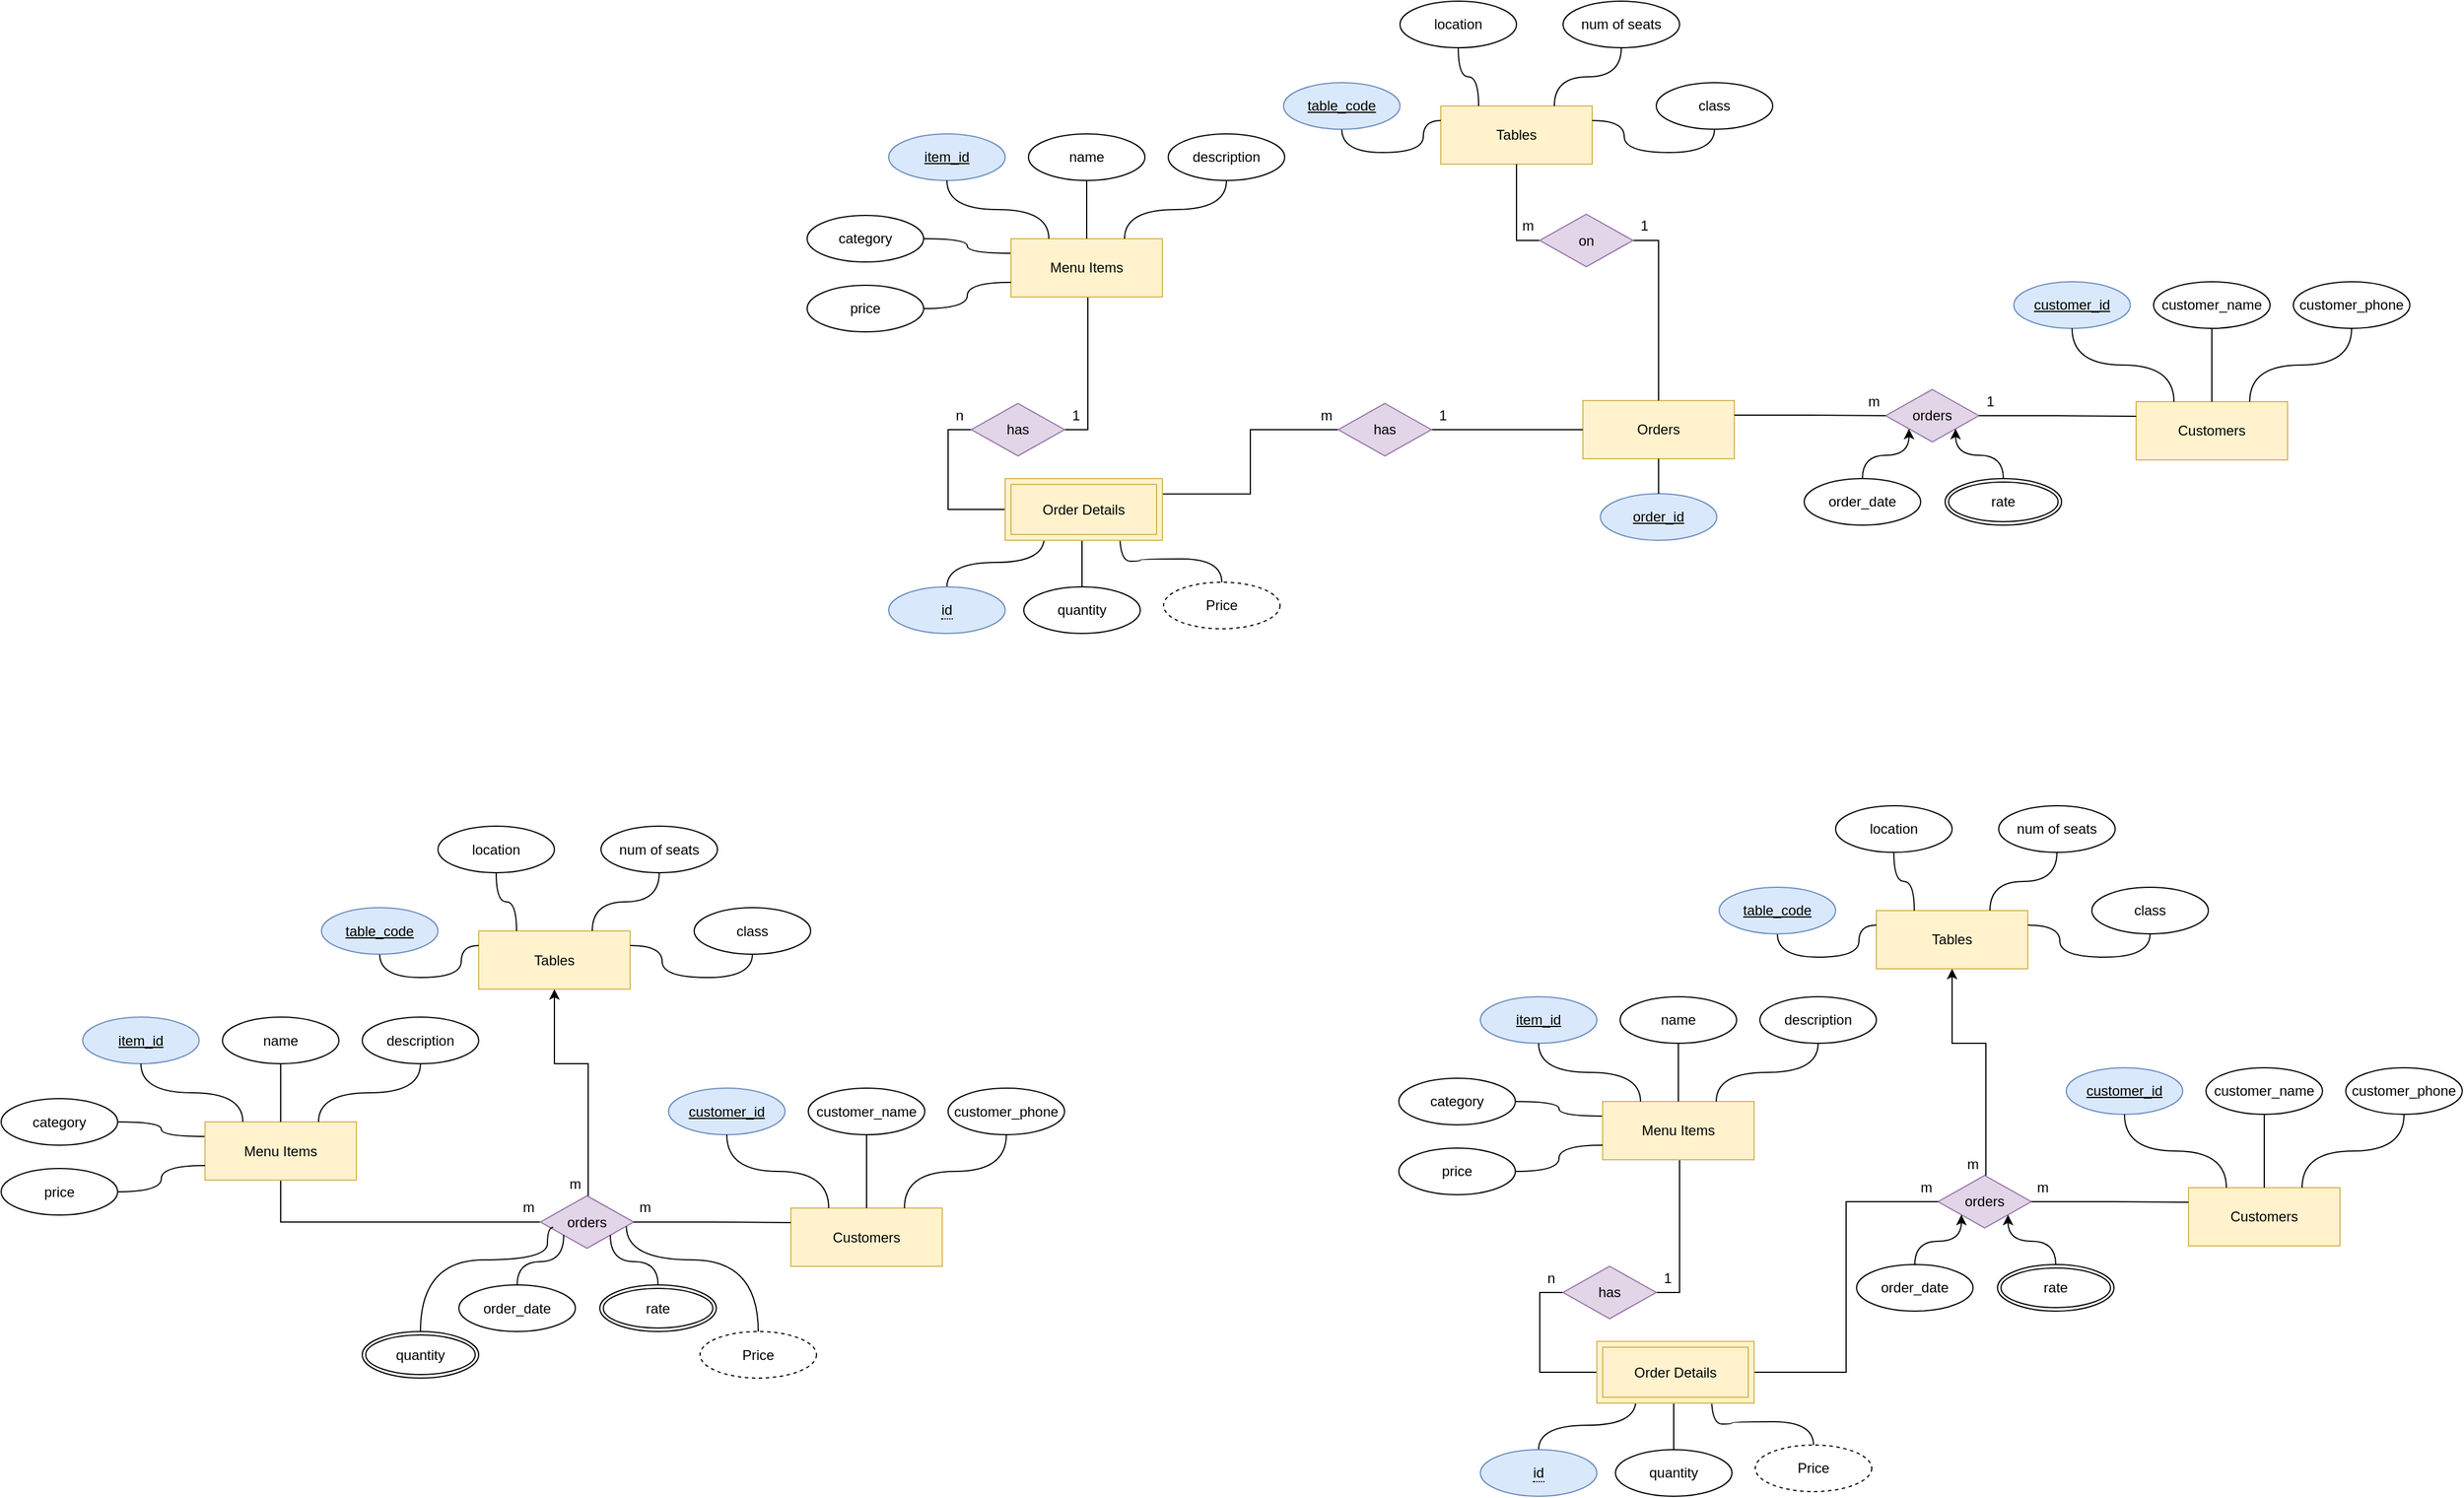 <mxfile version="24.1.0" type="github">
  <diagram name="Page-1" id="CKj48DAWiWCRyITGraYO">
    <mxGraphModel dx="2654" dy="538" grid="1" gridSize="10" guides="1" tooltips="1" connect="1" arrows="1" fold="1" page="1" pageScale="1" pageWidth="1500" pageHeight="1400" math="0" shadow="0">
      <root>
        <mxCell id="0" />
        <mxCell id="1" parent="0" />
        <mxCell id="1pBHq02dKkBtK17RjuQz-1" value="Customers" style="whiteSpace=wrap;html=1;align=center;fillColor=#fff2cc;strokeColor=#d6b656;" parent="1" vertex="1">
          <mxGeometry x="1203" y="423" width="130" height="50" as="geometry" />
        </mxCell>
        <mxCell id="1pBHq02dKkBtK17RjuQz-2" value="customer_id" style="ellipse;whiteSpace=wrap;html=1;align=center;fontStyle=4;fillColor=#dae8fc;strokeColor=#6c8ebf;" parent="1" vertex="1">
          <mxGeometry x="1098" y="320" width="100" height="40" as="geometry" />
        </mxCell>
        <mxCell id="1pBHq02dKkBtK17RjuQz-3" value="customer_name" style="ellipse;whiteSpace=wrap;html=1;align=center;" parent="1" vertex="1">
          <mxGeometry x="1218" y="320" width="100" height="40" as="geometry" />
        </mxCell>
        <mxCell id="1pBHq02dKkBtK17RjuQz-4" value="customer_phone" style="ellipse;whiteSpace=wrap;html=1;align=center;" parent="1" vertex="1">
          <mxGeometry x="1338" y="320" width="100" height="40" as="geometry" />
        </mxCell>
        <mxCell id="1pBHq02dKkBtK17RjuQz-6" value="" style="endArrow=none;html=1;rounded=0;exitX=0.5;exitY=1;exitDx=0;exitDy=0;entryX=0.25;entryY=0;entryDx=0;entryDy=0;edgeStyle=orthogonalEdgeStyle;curved=1;" parent="1" source="1pBHq02dKkBtK17RjuQz-2" target="1pBHq02dKkBtK17RjuQz-1" edge="1">
          <mxGeometry width="50" height="50" relative="1" as="geometry">
            <mxPoint x="1228" y="470" as="sourcePoint" />
            <mxPoint x="1278" y="420" as="targetPoint" />
          </mxGeometry>
        </mxCell>
        <mxCell id="1pBHq02dKkBtK17RjuQz-7" value="" style="endArrow=none;html=1;rounded=0;exitX=0.5;exitY=1;exitDx=0;exitDy=0;entryX=0.5;entryY=0;entryDx=0;entryDy=0;edgeStyle=orthogonalEdgeStyle;curved=1;" parent="1" source="1pBHq02dKkBtK17RjuQz-3" target="1pBHq02dKkBtK17RjuQz-1" edge="1">
          <mxGeometry width="50" height="50" relative="1" as="geometry">
            <mxPoint x="1228" y="470" as="sourcePoint" />
            <mxPoint x="1278" y="420" as="targetPoint" />
          </mxGeometry>
        </mxCell>
        <mxCell id="1pBHq02dKkBtK17RjuQz-8" value="" style="endArrow=none;html=1;rounded=0;exitX=0.5;exitY=1;exitDx=0;exitDy=0;entryX=0.75;entryY=0;entryDx=0;entryDy=0;edgeStyle=orthogonalEdgeStyle;curved=1;" parent="1" source="1pBHq02dKkBtK17RjuQz-4" target="1pBHq02dKkBtK17RjuQz-1" edge="1">
          <mxGeometry width="50" height="50" relative="1" as="geometry">
            <mxPoint x="1228" y="470" as="sourcePoint" />
            <mxPoint x="1278" y="420" as="targetPoint" />
          </mxGeometry>
        </mxCell>
        <mxCell id="1pBHq02dKkBtK17RjuQz-9" value="Orders" style="whiteSpace=wrap;html=1;align=center;fillColor=#fff2cc;strokeColor=#d6b656;" parent="1" vertex="1">
          <mxGeometry x="728" y="422" width="130" height="50" as="geometry" />
        </mxCell>
        <mxCell id="1pBHq02dKkBtK17RjuQz-11" value="&lt;u&gt;order_id&lt;/u&gt;" style="ellipse;whiteSpace=wrap;html=1;align=center;fillColor=#dae8fc;strokeColor=#6c8ebf;" parent="1" vertex="1">
          <mxGeometry x="743" y="502" width="100" height="40" as="geometry" />
        </mxCell>
        <mxCell id="1pBHq02dKkBtK17RjuQz-14" value="" style="endArrow=none;html=1;rounded=0;exitX=0.5;exitY=0;exitDx=0;exitDy=0;entryX=0.5;entryY=1;entryDx=0;entryDy=0;edgeStyle=orthogonalEdgeStyle;curved=1;" parent="1" source="1pBHq02dKkBtK17RjuQz-11" target="1pBHq02dKkBtK17RjuQz-9" edge="1">
          <mxGeometry width="50" height="50" relative="1" as="geometry">
            <mxPoint x="753" y="482" as="sourcePoint" />
            <mxPoint x="803" y="432" as="targetPoint" />
          </mxGeometry>
        </mxCell>
        <mxCell id="1pBHq02dKkBtK17RjuQz-16" value="orders" style="shape=rhombus;perimeter=rhombusPerimeter;whiteSpace=wrap;html=1;align=center;fillColor=#e1d5e7;strokeColor=#9673a6;" parent="1" vertex="1">
          <mxGeometry x="988" y="412.5" width="80" height="45" as="geometry" />
        </mxCell>
        <mxCell id="1pBHq02dKkBtK17RjuQz-17" value="" style="endArrow=none;html=1;rounded=0;exitX=1;exitY=0.25;exitDx=0;exitDy=0;entryX=0;entryY=0.5;entryDx=0;entryDy=0;edgeStyle=orthogonalEdgeStyle;" parent="1" source="1pBHq02dKkBtK17RjuQz-9" target="1pBHq02dKkBtK17RjuQz-16" edge="1">
          <mxGeometry relative="1" as="geometry">
            <mxPoint x="948" y="432" as="sourcePoint" />
            <mxPoint x="1108" y="432" as="targetPoint" />
          </mxGeometry>
        </mxCell>
        <mxCell id="1pBHq02dKkBtK17RjuQz-18" value="" style="endArrow=none;html=1;rounded=0;entryX=0;entryY=0.25;entryDx=0;entryDy=0;exitX=1;exitY=0.5;exitDx=0;exitDy=0;edgeStyle=orthogonalEdgeStyle;" parent="1" source="1pBHq02dKkBtK17RjuQz-16" target="1pBHq02dKkBtK17RjuQz-1" edge="1">
          <mxGeometry relative="1" as="geometry">
            <mxPoint x="948" y="420" as="sourcePoint" />
            <mxPoint x="1108" y="420" as="targetPoint" />
          </mxGeometry>
        </mxCell>
        <mxCell id="1pBHq02dKkBtK17RjuQz-19" value="1" style="text;html=1;strokeColor=none;fillColor=none;align=center;verticalAlign=middle;whiteSpace=wrap;rounded=0;" parent="1" vertex="1">
          <mxGeometry x="1068" y="412.5" width="20" height="20" as="geometry" />
        </mxCell>
        <mxCell id="1pBHq02dKkBtK17RjuQz-22" value="m" style="text;html=1;strokeColor=none;fillColor=none;align=center;verticalAlign=middle;whiteSpace=wrap;rounded=0;" parent="1" vertex="1">
          <mxGeometry x="968" y="412.5" width="20" height="20" as="geometry" />
        </mxCell>
        <mxCell id="1pBHq02dKkBtK17RjuQz-91" style="edgeStyle=orthogonalEdgeStyle;rounded=0;orthogonalLoop=1;jettySize=auto;html=1;entryX=0;entryY=0.5;entryDx=0;entryDy=0;endArrow=none;endFill=0;exitX=0;exitY=0.5;exitDx=0;exitDy=0;" parent="1" source="1pBHq02dKkBtK17RjuQz-92" target="1pBHq02dKkBtK17RjuQz-44" edge="1">
          <mxGeometry relative="1" as="geometry">
            <mxPoint x="208" y="512" as="sourcePoint" />
          </mxGeometry>
        </mxCell>
        <mxCell id="1pBHq02dKkBtK17RjuQz-89" style="edgeStyle=orthogonalEdgeStyle;rounded=0;orthogonalLoop=1;jettySize=auto;html=1;exitX=0.5;exitY=0;exitDx=0;exitDy=0;entryX=0.25;entryY=1;entryDx=0;entryDy=0;curved=1;endArrow=none;endFill=0;" parent="1" source="1pBHq02dKkBtK17RjuQz-93" edge="1">
          <mxGeometry relative="1" as="geometry">
            <mxPoint x="178" y="578" as="sourcePoint" />
            <mxPoint x="265.5" y="539" as="targetPoint" />
          </mxGeometry>
        </mxCell>
        <mxCell id="1pBHq02dKkBtK17RjuQz-88" style="edgeStyle=orthogonalEdgeStyle;rounded=0;orthogonalLoop=1;jettySize=auto;html=1;exitX=0.5;exitY=0;exitDx=0;exitDy=0;entryX=0.5;entryY=1;entryDx=0;entryDy=0;endArrow=none;endFill=0;" parent="1" source="1pBHq02dKkBtK17RjuQz-26" edge="1">
          <mxGeometry relative="1" as="geometry">
            <mxPoint x="298" y="539" as="targetPoint" />
          </mxGeometry>
        </mxCell>
        <mxCell id="1pBHq02dKkBtK17RjuQz-26" value="quantity" style="ellipse;whiteSpace=wrap;html=1;align=center;" parent="1" vertex="1">
          <mxGeometry x="248" y="582" width="100" height="40" as="geometry" />
        </mxCell>
        <mxCell id="1pBHq02dKkBtK17RjuQz-35" style="edgeStyle=orthogonalEdgeStyle;rounded=0;orthogonalLoop=1;jettySize=auto;html=1;exitX=1;exitY=0.5;exitDx=0;exitDy=0;entryX=0;entryY=0.5;entryDx=0;entryDy=0;endArrow=none;endFill=0;" parent="1" source="1pBHq02dKkBtK17RjuQz-31" target="1pBHq02dKkBtK17RjuQz-9" edge="1">
          <mxGeometry relative="1" as="geometry">
            <mxPoint x="648" y="447.19" as="targetPoint" />
          </mxGeometry>
        </mxCell>
        <mxCell id="1pBHq02dKkBtK17RjuQz-36" style="edgeStyle=orthogonalEdgeStyle;rounded=0;orthogonalLoop=1;jettySize=auto;html=1;exitX=0;exitY=0.5;exitDx=0;exitDy=0;endArrow=none;endFill=0;entryX=1;entryY=0.25;entryDx=0;entryDy=0;" parent="1" source="1pBHq02dKkBtK17RjuQz-31" target="1pBHq02dKkBtK17RjuQz-92" edge="1">
          <mxGeometry relative="1" as="geometry">
            <mxPoint x="388" y="502" as="targetPoint" />
          </mxGeometry>
        </mxCell>
        <mxCell id="1pBHq02dKkBtK17RjuQz-31" value="has" style="shape=rhombus;perimeter=rhombusPerimeter;whiteSpace=wrap;html=1;align=center;fillColor=#e1d5e7;strokeColor=#9673a6;" parent="1" vertex="1">
          <mxGeometry x="518" y="424.5" width="80" height="45" as="geometry" />
        </mxCell>
        <mxCell id="1pBHq02dKkBtK17RjuQz-32" value="1" style="text;html=1;strokeColor=none;fillColor=none;align=center;verticalAlign=middle;whiteSpace=wrap;rounded=0;" parent="1" vertex="1">
          <mxGeometry x="598" y="424.5" width="20" height="20" as="geometry" />
        </mxCell>
        <mxCell id="1pBHq02dKkBtK17RjuQz-33" value="m" style="text;html=1;strokeColor=none;fillColor=none;align=center;verticalAlign=middle;whiteSpace=wrap;rounded=0;" parent="1" vertex="1">
          <mxGeometry x="498" y="424.5" width="20" height="20" as="geometry" />
        </mxCell>
        <mxCell id="1pBHq02dKkBtK17RjuQz-87" style="edgeStyle=orthogonalEdgeStyle;rounded=0;orthogonalLoop=1;jettySize=auto;html=1;exitX=0.5;exitY=0;exitDx=0;exitDy=0;entryX=0.75;entryY=1;entryDx=0;entryDy=0;curved=1;endArrow=none;endFill=0;" parent="1" source="1pBHq02dKkBtK17RjuQz-34" edge="1">
          <mxGeometry relative="1" as="geometry">
            <mxPoint x="330.5" y="539" as="targetPoint" />
          </mxGeometry>
        </mxCell>
        <mxCell id="1pBHq02dKkBtK17RjuQz-34" value="Price" style="ellipse;whiteSpace=wrap;html=1;align=center;dashed=1;" parent="1" vertex="1">
          <mxGeometry x="368" y="578" width="100" height="40" as="geometry" />
        </mxCell>
        <mxCell id="1pBHq02dKkBtK17RjuQz-55" style="edgeStyle=orthogonalEdgeStyle;rounded=0;orthogonalLoop=1;jettySize=auto;html=1;exitX=0;exitY=0.25;exitDx=0;exitDy=0;entryX=1;entryY=0.5;entryDx=0;entryDy=0;curved=1;endArrow=none;endFill=0;" parent="1" source="1pBHq02dKkBtK17RjuQz-37" target="1pBHq02dKkBtK17RjuQz-51" edge="1">
          <mxGeometry relative="1" as="geometry" />
        </mxCell>
        <mxCell id="1pBHq02dKkBtK17RjuQz-90" style="edgeStyle=orthogonalEdgeStyle;rounded=0;orthogonalLoop=1;jettySize=auto;html=1;exitX=0.5;exitY=1;exitDx=0;exitDy=0;entryX=1;entryY=0.5;entryDx=0;entryDy=0;endArrow=none;endFill=0;" parent="1" source="1pBHq02dKkBtK17RjuQz-37" target="1pBHq02dKkBtK17RjuQz-44" edge="1">
          <mxGeometry relative="1" as="geometry">
            <Array as="points">
              <mxPoint x="273" y="333" />
              <mxPoint x="303" y="333" />
              <mxPoint x="303" y="447" />
            </Array>
          </mxGeometry>
        </mxCell>
        <mxCell id="1pBHq02dKkBtK17RjuQz-37" value="Menu Items" style="whiteSpace=wrap;html=1;align=center;fillColor=#fff2cc;strokeColor=#d6b656;" parent="1" vertex="1">
          <mxGeometry x="237" y="283" width="130" height="50" as="geometry" />
        </mxCell>
        <mxCell id="1pBHq02dKkBtK17RjuQz-38" value="item_id" style="ellipse;whiteSpace=wrap;html=1;align=center;fontStyle=4;fillColor=#dae8fc;strokeColor=#6c8ebf;" parent="1" vertex="1">
          <mxGeometry x="132" y="193" width="100" height="40" as="geometry" />
        </mxCell>
        <mxCell id="1pBHq02dKkBtK17RjuQz-39" value="name" style="ellipse;whiteSpace=wrap;html=1;align=center;" parent="1" vertex="1">
          <mxGeometry x="252" y="193" width="100" height="40" as="geometry" />
        </mxCell>
        <mxCell id="1pBHq02dKkBtK17RjuQz-40" value="" style="endArrow=none;html=1;rounded=0;exitX=0.5;exitY=1;exitDx=0;exitDy=0;entryX=0.25;entryY=0;entryDx=0;entryDy=0;edgeStyle=orthogonalEdgeStyle;curved=1;" parent="1" source="1pBHq02dKkBtK17RjuQz-38" target="1pBHq02dKkBtK17RjuQz-37" edge="1">
          <mxGeometry width="50" height="50" relative="1" as="geometry">
            <mxPoint x="262" y="343" as="sourcePoint" />
            <mxPoint x="312" y="293" as="targetPoint" />
          </mxGeometry>
        </mxCell>
        <mxCell id="1pBHq02dKkBtK17RjuQz-41" value="" style="endArrow=none;html=1;rounded=0;exitX=0.5;exitY=1;exitDx=0;exitDy=0;entryX=0.5;entryY=0;entryDx=0;entryDy=0;edgeStyle=orthogonalEdgeStyle;curved=1;" parent="1" source="1pBHq02dKkBtK17RjuQz-39" target="1pBHq02dKkBtK17RjuQz-37" edge="1">
          <mxGeometry width="50" height="50" relative="1" as="geometry">
            <mxPoint x="262" y="343" as="sourcePoint" />
            <mxPoint x="312" y="293" as="targetPoint" />
          </mxGeometry>
        </mxCell>
        <mxCell id="1pBHq02dKkBtK17RjuQz-42" value="" style="endArrow=none;html=1;rounded=0;exitX=0.5;exitY=1;exitDx=0;exitDy=0;entryX=0.75;entryY=0;entryDx=0;entryDy=0;edgeStyle=orthogonalEdgeStyle;curved=1;" parent="1" source="1pBHq02dKkBtK17RjuQz-49" target="1pBHq02dKkBtK17RjuQz-37" edge="1">
          <mxGeometry width="50" height="50" relative="1" as="geometry">
            <mxPoint x="422.0" y="233" as="sourcePoint" />
            <mxPoint x="312" y="293" as="targetPoint" />
          </mxGeometry>
        </mxCell>
        <mxCell id="1pBHq02dKkBtK17RjuQz-44" value="has" style="shape=rhombus;perimeter=rhombusPerimeter;whiteSpace=wrap;html=1;align=center;fillColor=#e1d5e7;strokeColor=#9673a6;" parent="1" vertex="1">
          <mxGeometry x="203" y="424.5" width="80" height="45" as="geometry" />
        </mxCell>
        <mxCell id="1pBHq02dKkBtK17RjuQz-45" value="1" style="text;html=1;strokeColor=none;fillColor=none;align=center;verticalAlign=middle;whiteSpace=wrap;rounded=0;" parent="1" vertex="1">
          <mxGeometry x="283" y="424.5" width="20" height="20" as="geometry" />
        </mxCell>
        <mxCell id="1pBHq02dKkBtK17RjuQz-46" value="n" style="text;html=1;strokeColor=none;fillColor=none;align=center;verticalAlign=middle;whiteSpace=wrap;rounded=0;" parent="1" vertex="1">
          <mxGeometry x="183" y="424.5" width="20" height="20" as="geometry" />
        </mxCell>
        <mxCell id="1pBHq02dKkBtK17RjuQz-49" value="description" style="ellipse;whiteSpace=wrap;html=1;align=center;" parent="1" vertex="1">
          <mxGeometry x="372" y="193" width="100" height="40" as="geometry" />
        </mxCell>
        <mxCell id="1pBHq02dKkBtK17RjuQz-51" value="category" style="ellipse;whiteSpace=wrap;html=1;align=center;" parent="1" vertex="1">
          <mxGeometry x="62" y="263" width="100" height="40" as="geometry" />
        </mxCell>
        <mxCell id="1pBHq02dKkBtK17RjuQz-56" style="edgeStyle=orthogonalEdgeStyle;rounded=0;orthogonalLoop=1;jettySize=auto;html=1;exitX=1;exitY=0.5;exitDx=0;exitDy=0;entryX=0;entryY=0.75;entryDx=0;entryDy=0;curved=1;endArrow=none;endFill=0;" parent="1" source="1pBHq02dKkBtK17RjuQz-52" target="1pBHq02dKkBtK17RjuQz-37" edge="1">
          <mxGeometry relative="1" as="geometry" />
        </mxCell>
        <mxCell id="1pBHq02dKkBtK17RjuQz-52" value="price" style="ellipse;whiteSpace=wrap;html=1;align=center;" parent="1" vertex="1">
          <mxGeometry x="62" y="323" width="100" height="40" as="geometry" />
        </mxCell>
        <mxCell id="1pBHq02dKkBtK17RjuQz-110" style="edgeStyle=orthogonalEdgeStyle;rounded=0;orthogonalLoop=1;jettySize=auto;html=1;exitX=0.5;exitY=0;exitDx=0;exitDy=0;entryX=0;entryY=1;entryDx=0;entryDy=0;curved=1;" parent="1" source="1pBHq02dKkBtK17RjuQz-57" target="1pBHq02dKkBtK17RjuQz-16" edge="1">
          <mxGeometry relative="1" as="geometry" />
        </mxCell>
        <mxCell id="1pBHq02dKkBtK17RjuQz-57" value="order_date" style="ellipse;whiteSpace=wrap;html=1;align=center;" parent="1" vertex="1">
          <mxGeometry x="918" y="489" width="100" height="40" as="geometry" />
        </mxCell>
        <mxCell id="1pBHq02dKkBtK17RjuQz-60" value="Tables" style="whiteSpace=wrap;html=1;align=center;fillColor=#fff2cc;strokeColor=#d6b656;" parent="1" vertex="1">
          <mxGeometry x="606" y="169" width="130" height="50" as="geometry" />
        </mxCell>
        <mxCell id="1pBHq02dKkBtK17RjuQz-82" style="edgeStyle=orthogonalEdgeStyle;rounded=0;orthogonalLoop=1;jettySize=auto;html=1;exitX=0.5;exitY=1;exitDx=0;exitDy=0;entryX=0;entryY=0.25;entryDx=0;entryDy=0;curved=1;endArrow=none;endFill=0;" parent="1" source="1pBHq02dKkBtK17RjuQz-61" target="1pBHq02dKkBtK17RjuQz-60" edge="1">
          <mxGeometry relative="1" as="geometry" />
        </mxCell>
        <mxCell id="1pBHq02dKkBtK17RjuQz-61" value="table_code" style="ellipse;whiteSpace=wrap;html=1;align=center;fontStyle=4;fillColor=#dae8fc;strokeColor=#6c8ebf;" parent="1" vertex="1">
          <mxGeometry x="471" y="149" width="100" height="40" as="geometry" />
        </mxCell>
        <mxCell id="1pBHq02dKkBtK17RjuQz-83" style="edgeStyle=orthogonalEdgeStyle;rounded=0;orthogonalLoop=1;jettySize=auto;html=1;exitX=0.5;exitY=1;exitDx=0;exitDy=0;entryX=0.25;entryY=0;entryDx=0;entryDy=0;curved=1;endArrow=none;endFill=0;" parent="1" source="1pBHq02dKkBtK17RjuQz-62" target="1pBHq02dKkBtK17RjuQz-60" edge="1">
          <mxGeometry relative="1" as="geometry" />
        </mxCell>
        <mxCell id="1pBHq02dKkBtK17RjuQz-62" value="location" style="ellipse;whiteSpace=wrap;html=1;align=center;" parent="1" vertex="1">
          <mxGeometry x="571" y="79" width="100" height="40" as="geometry" />
        </mxCell>
        <mxCell id="1pBHq02dKkBtK17RjuQz-78" style="edgeStyle=orthogonalEdgeStyle;rounded=0;orthogonalLoop=1;jettySize=auto;html=1;exitX=0.5;exitY=1;exitDx=0;exitDy=0;entryX=0.75;entryY=0;entryDx=0;entryDy=0;endArrow=none;endFill=0;curved=1;" parent="1" source="1pBHq02dKkBtK17RjuQz-63" target="1pBHq02dKkBtK17RjuQz-60" edge="1">
          <mxGeometry relative="1" as="geometry" />
        </mxCell>
        <mxCell id="1pBHq02dKkBtK17RjuQz-63" value="num of seats" style="ellipse;whiteSpace=wrap;html=1;align=center;" parent="1" vertex="1">
          <mxGeometry x="711" y="79" width="100" height="40" as="geometry" />
        </mxCell>
        <mxCell id="1pBHq02dKkBtK17RjuQz-81" style="edgeStyle=orthogonalEdgeStyle;rounded=0;orthogonalLoop=1;jettySize=auto;html=1;exitX=0.5;exitY=1;exitDx=0;exitDy=0;entryX=1;entryY=0.25;entryDx=0;entryDy=0;curved=1;endArrow=none;endFill=0;" parent="1" source="1pBHq02dKkBtK17RjuQz-67" target="1pBHq02dKkBtK17RjuQz-60" edge="1">
          <mxGeometry relative="1" as="geometry" />
        </mxCell>
        <mxCell id="1pBHq02dKkBtK17RjuQz-67" value="class" style="ellipse;whiteSpace=wrap;html=1;align=center;" parent="1" vertex="1">
          <mxGeometry x="791" y="149" width="100" height="40" as="geometry" />
        </mxCell>
        <mxCell id="1pBHq02dKkBtK17RjuQz-84" style="edgeStyle=orthogonalEdgeStyle;rounded=0;orthogonalLoop=1;jettySize=auto;html=1;exitX=0;exitY=0.5;exitDx=0;exitDy=0;entryX=0.5;entryY=1;entryDx=0;entryDy=0;endArrow=none;endFill=0;" parent="1" source="1pBHq02dKkBtK17RjuQz-73" target="1pBHq02dKkBtK17RjuQz-60" edge="1">
          <mxGeometry relative="1" as="geometry" />
        </mxCell>
        <mxCell id="1pBHq02dKkBtK17RjuQz-86" style="edgeStyle=orthogonalEdgeStyle;rounded=0;orthogonalLoop=1;jettySize=auto;html=1;exitX=1;exitY=0.5;exitDx=0;exitDy=0;entryX=0.5;entryY=0;entryDx=0;entryDy=0;endArrow=none;endFill=0;" parent="1" source="1pBHq02dKkBtK17RjuQz-73" target="1pBHq02dKkBtK17RjuQz-9" edge="1">
          <mxGeometry relative="1" as="geometry" />
        </mxCell>
        <mxCell id="1pBHq02dKkBtK17RjuQz-73" value="on" style="shape=rhombus;perimeter=rhombusPerimeter;whiteSpace=wrap;html=1;align=center;fillColor=#e1d5e7;strokeColor=#9673a6;" parent="1" vertex="1">
          <mxGeometry x="691" y="262" width="80" height="45" as="geometry" />
        </mxCell>
        <mxCell id="1pBHq02dKkBtK17RjuQz-74" value="1" style="text;html=1;strokeColor=none;fillColor=none;align=center;verticalAlign=middle;whiteSpace=wrap;rounded=0;" parent="1" vertex="1">
          <mxGeometry x="771" y="262" width="20" height="20" as="geometry" />
        </mxCell>
        <mxCell id="1pBHq02dKkBtK17RjuQz-75" value="m" style="text;html=1;strokeColor=none;fillColor=none;align=center;verticalAlign=middle;whiteSpace=wrap;rounded=0;" parent="1" vertex="1">
          <mxGeometry x="671" y="262" width="20" height="20" as="geometry" />
        </mxCell>
        <mxCell id="1pBHq02dKkBtK17RjuQz-92" value="Order Details" style="shape=ext;margin=3;double=1;whiteSpace=wrap;html=1;align=center;fillColor=#fff2cc;strokeColor=#d6b656;" parent="1" vertex="1">
          <mxGeometry x="232" y="489" width="135" height="53" as="geometry" />
        </mxCell>
        <mxCell id="1pBHq02dKkBtK17RjuQz-93" value="&lt;span style=&quot;border-bottom: 1px dotted&quot;&gt;id&lt;/span&gt;" style="ellipse;whiteSpace=wrap;html=1;align=center;fillColor=#dae8fc;strokeColor=#6c8ebf;" parent="1" vertex="1">
          <mxGeometry x="132" y="582" width="100" height="40" as="geometry" />
        </mxCell>
        <mxCell id="1pBHq02dKkBtK17RjuQz-111" style="edgeStyle=orthogonalEdgeStyle;rounded=0;orthogonalLoop=1;jettySize=auto;html=1;exitX=0.5;exitY=0;exitDx=0;exitDy=0;entryX=1;entryY=1;entryDx=0;entryDy=0;curved=1;" parent="1" source="1pBHq02dKkBtK17RjuQz-109" target="1pBHq02dKkBtK17RjuQz-16" edge="1">
          <mxGeometry relative="1" as="geometry" />
        </mxCell>
        <mxCell id="1pBHq02dKkBtK17RjuQz-109" value="rate" style="ellipse;shape=doubleEllipse;margin=3;whiteSpace=wrap;html=1;align=center;" parent="1" vertex="1">
          <mxGeometry x="1039" y="489" width="100" height="40" as="geometry" />
        </mxCell>
        <mxCell id="kIKHbUtZ5n_wdD_s_o---1" value="Customers" style="whiteSpace=wrap;html=1;align=center;fillColor=#fff2cc;strokeColor=#d6b656;" vertex="1" parent="1">
          <mxGeometry x="1248" y="1098" width="130" height="50" as="geometry" />
        </mxCell>
        <mxCell id="kIKHbUtZ5n_wdD_s_o---2" value="customer_id" style="ellipse;whiteSpace=wrap;html=1;align=center;fontStyle=4;fillColor=#dae8fc;strokeColor=#6c8ebf;" vertex="1" parent="1">
          <mxGeometry x="1143" y="995" width="100" height="40" as="geometry" />
        </mxCell>
        <mxCell id="kIKHbUtZ5n_wdD_s_o---3" value="customer_name" style="ellipse;whiteSpace=wrap;html=1;align=center;" vertex="1" parent="1">
          <mxGeometry x="1263" y="995" width="100" height="40" as="geometry" />
        </mxCell>
        <mxCell id="kIKHbUtZ5n_wdD_s_o---4" value="customer_phone" style="ellipse;whiteSpace=wrap;html=1;align=center;" vertex="1" parent="1">
          <mxGeometry x="1383" y="995" width="100" height="40" as="geometry" />
        </mxCell>
        <mxCell id="kIKHbUtZ5n_wdD_s_o---5" value="" style="endArrow=none;html=1;rounded=0;exitX=0.5;exitY=1;exitDx=0;exitDy=0;entryX=0.25;entryY=0;entryDx=0;entryDy=0;edgeStyle=orthogonalEdgeStyle;curved=1;" edge="1" parent="1" source="kIKHbUtZ5n_wdD_s_o---2" target="kIKHbUtZ5n_wdD_s_o---1">
          <mxGeometry width="50" height="50" relative="1" as="geometry">
            <mxPoint x="1273" y="1145" as="sourcePoint" />
            <mxPoint x="1323" y="1095" as="targetPoint" />
          </mxGeometry>
        </mxCell>
        <mxCell id="kIKHbUtZ5n_wdD_s_o---6" value="" style="endArrow=none;html=1;rounded=0;exitX=0.5;exitY=1;exitDx=0;exitDy=0;entryX=0.5;entryY=0;entryDx=0;entryDy=0;edgeStyle=orthogonalEdgeStyle;curved=1;" edge="1" parent="1" source="kIKHbUtZ5n_wdD_s_o---3" target="kIKHbUtZ5n_wdD_s_o---1">
          <mxGeometry width="50" height="50" relative="1" as="geometry">
            <mxPoint x="1273" y="1145" as="sourcePoint" />
            <mxPoint x="1323" y="1095" as="targetPoint" />
          </mxGeometry>
        </mxCell>
        <mxCell id="kIKHbUtZ5n_wdD_s_o---7" value="" style="endArrow=none;html=1;rounded=0;exitX=0.5;exitY=1;exitDx=0;exitDy=0;entryX=0.75;entryY=0;entryDx=0;entryDy=0;edgeStyle=orthogonalEdgeStyle;curved=1;" edge="1" parent="1" source="kIKHbUtZ5n_wdD_s_o---4" target="kIKHbUtZ5n_wdD_s_o---1">
          <mxGeometry width="50" height="50" relative="1" as="geometry">
            <mxPoint x="1273" y="1145" as="sourcePoint" />
            <mxPoint x="1323" y="1095" as="targetPoint" />
          </mxGeometry>
        </mxCell>
        <mxCell id="kIKHbUtZ5n_wdD_s_o---62" style="edgeStyle=orthogonalEdgeStyle;rounded=0;orthogonalLoop=1;jettySize=auto;html=1;exitX=0.5;exitY=0;exitDx=0;exitDy=0;entryX=0.5;entryY=1;entryDx=0;entryDy=0;" edge="1" parent="1" source="kIKHbUtZ5n_wdD_s_o---11" target="kIKHbUtZ5n_wdD_s_o---44">
          <mxGeometry relative="1" as="geometry">
            <Array as="points">
              <mxPoint x="1074" y="974" />
              <mxPoint x="1045" y="974" />
            </Array>
          </mxGeometry>
        </mxCell>
        <mxCell id="kIKHbUtZ5n_wdD_s_o---11" value="orders" style="shape=rhombus;perimeter=rhombusPerimeter;whiteSpace=wrap;html=1;align=center;fillColor=#e1d5e7;strokeColor=#9673a6;" vertex="1" parent="1">
          <mxGeometry x="1033" y="1087.5" width="80" height="45" as="geometry" />
        </mxCell>
        <mxCell id="kIKHbUtZ5n_wdD_s_o---12" value="" style="endArrow=none;html=1;rounded=0;exitX=1;exitY=0.5;exitDx=0;exitDy=0;entryX=0;entryY=0.5;entryDx=0;entryDy=0;edgeStyle=orthogonalEdgeStyle;" edge="1" parent="1" source="kIKHbUtZ5n_wdD_s_o---58" target="kIKHbUtZ5n_wdD_s_o---11">
          <mxGeometry relative="1" as="geometry">
            <mxPoint x="903" y="1109.5" as="sourcePoint" />
            <mxPoint x="1153" y="1107" as="targetPoint" />
          </mxGeometry>
        </mxCell>
        <mxCell id="kIKHbUtZ5n_wdD_s_o---13" value="" style="endArrow=none;html=1;rounded=0;entryX=0;entryY=0.25;entryDx=0;entryDy=0;exitX=1;exitY=0.5;exitDx=0;exitDy=0;edgeStyle=orthogonalEdgeStyle;" edge="1" parent="1" source="kIKHbUtZ5n_wdD_s_o---11" target="kIKHbUtZ5n_wdD_s_o---1">
          <mxGeometry relative="1" as="geometry">
            <mxPoint x="993" y="1095" as="sourcePoint" />
            <mxPoint x="1153" y="1095" as="targetPoint" />
          </mxGeometry>
        </mxCell>
        <mxCell id="kIKHbUtZ5n_wdD_s_o---14" value="m" style="text;html=1;strokeColor=none;fillColor=none;align=center;verticalAlign=middle;whiteSpace=wrap;rounded=0;" vertex="1" parent="1">
          <mxGeometry x="1113" y="1087.5" width="20" height="20" as="geometry" />
        </mxCell>
        <mxCell id="kIKHbUtZ5n_wdD_s_o---15" value="m" style="text;html=1;strokeColor=none;fillColor=none;align=center;verticalAlign=middle;whiteSpace=wrap;rounded=0;" vertex="1" parent="1">
          <mxGeometry x="1053" y="1067.5" width="20" height="20" as="geometry" />
        </mxCell>
        <mxCell id="kIKHbUtZ5n_wdD_s_o---16" style="edgeStyle=orthogonalEdgeStyle;rounded=0;orthogonalLoop=1;jettySize=auto;html=1;entryX=0;entryY=0.5;entryDx=0;entryDy=0;endArrow=none;endFill=0;exitX=0;exitY=0.5;exitDx=0;exitDy=0;" edge="1" parent="1" source="kIKHbUtZ5n_wdD_s_o---58" target="kIKHbUtZ5n_wdD_s_o---35">
          <mxGeometry relative="1" as="geometry">
            <mxPoint x="716" y="1253" as="sourcePoint" />
          </mxGeometry>
        </mxCell>
        <mxCell id="kIKHbUtZ5n_wdD_s_o---17" style="edgeStyle=orthogonalEdgeStyle;rounded=0;orthogonalLoop=1;jettySize=auto;html=1;exitX=0.5;exitY=0;exitDx=0;exitDy=0;entryX=0.25;entryY=1;entryDx=0;entryDy=0;curved=1;endArrow=none;endFill=0;" edge="1" parent="1" source="kIKHbUtZ5n_wdD_s_o---59">
          <mxGeometry relative="1" as="geometry">
            <mxPoint x="686" y="1319" as="sourcePoint" />
            <mxPoint x="773.5" y="1280" as="targetPoint" />
          </mxGeometry>
        </mxCell>
        <mxCell id="kIKHbUtZ5n_wdD_s_o---18" style="edgeStyle=orthogonalEdgeStyle;rounded=0;orthogonalLoop=1;jettySize=auto;html=1;exitX=0.5;exitY=0;exitDx=0;exitDy=0;entryX=0.5;entryY=1;entryDx=0;entryDy=0;endArrow=none;endFill=0;" edge="1" parent="1" source="kIKHbUtZ5n_wdD_s_o---19">
          <mxGeometry relative="1" as="geometry">
            <mxPoint x="806" y="1280" as="targetPoint" />
          </mxGeometry>
        </mxCell>
        <mxCell id="kIKHbUtZ5n_wdD_s_o---19" value="quantity" style="ellipse;whiteSpace=wrap;html=1;align=center;" vertex="1" parent="1">
          <mxGeometry x="756" y="1323" width="100" height="40" as="geometry" />
        </mxCell>
        <mxCell id="kIKHbUtZ5n_wdD_s_o---25" style="edgeStyle=orthogonalEdgeStyle;rounded=0;orthogonalLoop=1;jettySize=auto;html=1;exitX=0.5;exitY=0;exitDx=0;exitDy=0;entryX=0.75;entryY=1;entryDx=0;entryDy=0;curved=1;endArrow=none;endFill=0;" edge="1" parent="1" source="kIKHbUtZ5n_wdD_s_o---26">
          <mxGeometry relative="1" as="geometry">
            <mxPoint x="838.5" y="1280" as="targetPoint" />
          </mxGeometry>
        </mxCell>
        <mxCell id="kIKHbUtZ5n_wdD_s_o---26" value="Price" style="ellipse;whiteSpace=wrap;html=1;align=center;dashed=1;" vertex="1" parent="1">
          <mxGeometry x="876" y="1319" width="100" height="40" as="geometry" />
        </mxCell>
        <mxCell id="kIKHbUtZ5n_wdD_s_o---27" style="edgeStyle=orthogonalEdgeStyle;rounded=0;orthogonalLoop=1;jettySize=auto;html=1;exitX=0;exitY=0.25;exitDx=0;exitDy=0;entryX=1;entryY=0.5;entryDx=0;entryDy=0;curved=1;endArrow=none;endFill=0;" edge="1" parent="1" source="kIKHbUtZ5n_wdD_s_o---29" target="kIKHbUtZ5n_wdD_s_o---39">
          <mxGeometry relative="1" as="geometry" />
        </mxCell>
        <mxCell id="kIKHbUtZ5n_wdD_s_o---28" style="edgeStyle=orthogonalEdgeStyle;rounded=0;orthogonalLoop=1;jettySize=auto;html=1;exitX=0.5;exitY=1;exitDx=0;exitDy=0;entryX=1;entryY=0.5;entryDx=0;entryDy=0;endArrow=none;endFill=0;" edge="1" parent="1" source="kIKHbUtZ5n_wdD_s_o---29" target="kIKHbUtZ5n_wdD_s_o---35">
          <mxGeometry relative="1" as="geometry">
            <Array as="points">
              <mxPoint x="781" y="1074" />
              <mxPoint x="811" y="1074" />
              <mxPoint x="811" y="1188" />
            </Array>
          </mxGeometry>
        </mxCell>
        <mxCell id="kIKHbUtZ5n_wdD_s_o---29" value="Menu Items" style="whiteSpace=wrap;html=1;align=center;fillColor=#fff2cc;strokeColor=#d6b656;" vertex="1" parent="1">
          <mxGeometry x="745" y="1024" width="130" height="50" as="geometry" />
        </mxCell>
        <mxCell id="kIKHbUtZ5n_wdD_s_o---30" value="item_id" style="ellipse;whiteSpace=wrap;html=1;align=center;fontStyle=4;fillColor=#dae8fc;strokeColor=#6c8ebf;" vertex="1" parent="1">
          <mxGeometry x="640" y="934" width="100" height="40" as="geometry" />
        </mxCell>
        <mxCell id="kIKHbUtZ5n_wdD_s_o---31" value="name" style="ellipse;whiteSpace=wrap;html=1;align=center;" vertex="1" parent="1">
          <mxGeometry x="760" y="934" width="100" height="40" as="geometry" />
        </mxCell>
        <mxCell id="kIKHbUtZ5n_wdD_s_o---32" value="" style="endArrow=none;html=1;rounded=0;exitX=0.5;exitY=1;exitDx=0;exitDy=0;entryX=0.25;entryY=0;entryDx=0;entryDy=0;edgeStyle=orthogonalEdgeStyle;curved=1;" edge="1" parent="1" source="kIKHbUtZ5n_wdD_s_o---30" target="kIKHbUtZ5n_wdD_s_o---29">
          <mxGeometry width="50" height="50" relative="1" as="geometry">
            <mxPoint x="770" y="1084" as="sourcePoint" />
            <mxPoint x="820" y="1034" as="targetPoint" />
          </mxGeometry>
        </mxCell>
        <mxCell id="kIKHbUtZ5n_wdD_s_o---33" value="" style="endArrow=none;html=1;rounded=0;exitX=0.5;exitY=1;exitDx=0;exitDy=0;entryX=0.5;entryY=0;entryDx=0;entryDy=0;edgeStyle=orthogonalEdgeStyle;curved=1;" edge="1" parent="1" source="kIKHbUtZ5n_wdD_s_o---31" target="kIKHbUtZ5n_wdD_s_o---29">
          <mxGeometry width="50" height="50" relative="1" as="geometry">
            <mxPoint x="770" y="1084" as="sourcePoint" />
            <mxPoint x="820" y="1034" as="targetPoint" />
          </mxGeometry>
        </mxCell>
        <mxCell id="kIKHbUtZ5n_wdD_s_o---34" value="" style="endArrow=none;html=1;rounded=0;exitX=0.5;exitY=1;exitDx=0;exitDy=0;entryX=0.75;entryY=0;entryDx=0;entryDy=0;edgeStyle=orthogonalEdgeStyle;curved=1;" edge="1" parent="1" source="kIKHbUtZ5n_wdD_s_o---38" target="kIKHbUtZ5n_wdD_s_o---29">
          <mxGeometry width="50" height="50" relative="1" as="geometry">
            <mxPoint x="930.0" y="974" as="sourcePoint" />
            <mxPoint x="820" y="1034" as="targetPoint" />
          </mxGeometry>
        </mxCell>
        <mxCell id="kIKHbUtZ5n_wdD_s_o---35" value="has" style="shape=rhombus;perimeter=rhombusPerimeter;whiteSpace=wrap;html=1;align=center;fillColor=#e1d5e7;strokeColor=#9673a6;" vertex="1" parent="1">
          <mxGeometry x="711" y="1165.5" width="80" height="45" as="geometry" />
        </mxCell>
        <mxCell id="kIKHbUtZ5n_wdD_s_o---36" value="1" style="text;html=1;strokeColor=none;fillColor=none;align=center;verticalAlign=middle;whiteSpace=wrap;rounded=0;" vertex="1" parent="1">
          <mxGeometry x="791" y="1165.5" width="20" height="20" as="geometry" />
        </mxCell>
        <mxCell id="kIKHbUtZ5n_wdD_s_o---37" value="n" style="text;html=1;strokeColor=none;fillColor=none;align=center;verticalAlign=middle;whiteSpace=wrap;rounded=0;" vertex="1" parent="1">
          <mxGeometry x="691" y="1165.5" width="20" height="20" as="geometry" />
        </mxCell>
        <mxCell id="kIKHbUtZ5n_wdD_s_o---38" value="description" style="ellipse;whiteSpace=wrap;html=1;align=center;" vertex="1" parent="1">
          <mxGeometry x="880" y="934" width="100" height="40" as="geometry" />
        </mxCell>
        <mxCell id="kIKHbUtZ5n_wdD_s_o---39" value="category" style="ellipse;whiteSpace=wrap;html=1;align=center;" vertex="1" parent="1">
          <mxGeometry x="570" y="1004" width="100" height="40" as="geometry" />
        </mxCell>
        <mxCell id="kIKHbUtZ5n_wdD_s_o---40" style="edgeStyle=orthogonalEdgeStyle;rounded=0;orthogonalLoop=1;jettySize=auto;html=1;exitX=1;exitY=0.5;exitDx=0;exitDy=0;entryX=0;entryY=0.75;entryDx=0;entryDy=0;curved=1;endArrow=none;endFill=0;" edge="1" parent="1" source="kIKHbUtZ5n_wdD_s_o---41" target="kIKHbUtZ5n_wdD_s_o---29">
          <mxGeometry relative="1" as="geometry" />
        </mxCell>
        <mxCell id="kIKHbUtZ5n_wdD_s_o---41" value="price" style="ellipse;whiteSpace=wrap;html=1;align=center;" vertex="1" parent="1">
          <mxGeometry x="570" y="1064" width="100" height="40" as="geometry" />
        </mxCell>
        <mxCell id="kIKHbUtZ5n_wdD_s_o---42" style="edgeStyle=orthogonalEdgeStyle;rounded=0;orthogonalLoop=1;jettySize=auto;html=1;exitX=0.5;exitY=0;exitDx=0;exitDy=0;entryX=0;entryY=1;entryDx=0;entryDy=0;curved=1;" edge="1" parent="1" source="kIKHbUtZ5n_wdD_s_o---43" target="kIKHbUtZ5n_wdD_s_o---11">
          <mxGeometry relative="1" as="geometry" />
        </mxCell>
        <mxCell id="kIKHbUtZ5n_wdD_s_o---43" value="order_date" style="ellipse;whiteSpace=wrap;html=1;align=center;" vertex="1" parent="1">
          <mxGeometry x="963" y="1164" width="100" height="40" as="geometry" />
        </mxCell>
        <mxCell id="kIKHbUtZ5n_wdD_s_o---44" value="Tables" style="whiteSpace=wrap;html=1;align=center;fillColor=#fff2cc;strokeColor=#d6b656;" vertex="1" parent="1">
          <mxGeometry x="980" y="860" width="130" height="50" as="geometry" />
        </mxCell>
        <mxCell id="kIKHbUtZ5n_wdD_s_o---45" style="edgeStyle=orthogonalEdgeStyle;rounded=0;orthogonalLoop=1;jettySize=auto;html=1;exitX=0.5;exitY=1;exitDx=0;exitDy=0;entryX=0;entryY=0.25;entryDx=0;entryDy=0;curved=1;endArrow=none;endFill=0;" edge="1" parent="1" source="kIKHbUtZ5n_wdD_s_o---46" target="kIKHbUtZ5n_wdD_s_o---44">
          <mxGeometry relative="1" as="geometry" />
        </mxCell>
        <mxCell id="kIKHbUtZ5n_wdD_s_o---46" value="table_code" style="ellipse;whiteSpace=wrap;html=1;align=center;fontStyle=4;fillColor=#dae8fc;strokeColor=#6c8ebf;" vertex="1" parent="1">
          <mxGeometry x="845" y="840" width="100" height="40" as="geometry" />
        </mxCell>
        <mxCell id="kIKHbUtZ5n_wdD_s_o---47" style="edgeStyle=orthogonalEdgeStyle;rounded=0;orthogonalLoop=1;jettySize=auto;html=1;exitX=0.5;exitY=1;exitDx=0;exitDy=0;entryX=0.25;entryY=0;entryDx=0;entryDy=0;curved=1;endArrow=none;endFill=0;" edge="1" parent="1" source="kIKHbUtZ5n_wdD_s_o---48" target="kIKHbUtZ5n_wdD_s_o---44">
          <mxGeometry relative="1" as="geometry" />
        </mxCell>
        <mxCell id="kIKHbUtZ5n_wdD_s_o---48" value="location" style="ellipse;whiteSpace=wrap;html=1;align=center;" vertex="1" parent="1">
          <mxGeometry x="945" y="770" width="100" height="40" as="geometry" />
        </mxCell>
        <mxCell id="kIKHbUtZ5n_wdD_s_o---49" style="edgeStyle=orthogonalEdgeStyle;rounded=0;orthogonalLoop=1;jettySize=auto;html=1;exitX=0.5;exitY=1;exitDx=0;exitDy=0;entryX=0.75;entryY=0;entryDx=0;entryDy=0;endArrow=none;endFill=0;curved=1;" edge="1" parent="1" source="kIKHbUtZ5n_wdD_s_o---50" target="kIKHbUtZ5n_wdD_s_o---44">
          <mxGeometry relative="1" as="geometry" />
        </mxCell>
        <mxCell id="kIKHbUtZ5n_wdD_s_o---50" value="num of seats" style="ellipse;whiteSpace=wrap;html=1;align=center;" vertex="1" parent="1">
          <mxGeometry x="1085" y="770" width="100" height="40" as="geometry" />
        </mxCell>
        <mxCell id="kIKHbUtZ5n_wdD_s_o---51" style="edgeStyle=orthogonalEdgeStyle;rounded=0;orthogonalLoop=1;jettySize=auto;html=1;exitX=0.5;exitY=1;exitDx=0;exitDy=0;entryX=1;entryY=0.25;entryDx=0;entryDy=0;curved=1;endArrow=none;endFill=0;" edge="1" parent="1" source="kIKHbUtZ5n_wdD_s_o---52" target="kIKHbUtZ5n_wdD_s_o---44">
          <mxGeometry relative="1" as="geometry" />
        </mxCell>
        <mxCell id="kIKHbUtZ5n_wdD_s_o---52" value="class" style="ellipse;whiteSpace=wrap;html=1;align=center;" vertex="1" parent="1">
          <mxGeometry x="1165" y="840" width="100" height="40" as="geometry" />
        </mxCell>
        <mxCell id="kIKHbUtZ5n_wdD_s_o---57" value="m" style="text;html=1;strokeColor=none;fillColor=none;align=center;verticalAlign=middle;whiteSpace=wrap;rounded=0;" vertex="1" parent="1">
          <mxGeometry x="1013" y="1087.5" width="20" height="20" as="geometry" />
        </mxCell>
        <mxCell id="kIKHbUtZ5n_wdD_s_o---58" value="Order Details" style="shape=ext;margin=3;double=1;whiteSpace=wrap;html=1;align=center;fillColor=#fff2cc;strokeColor=#d6b656;" vertex="1" parent="1">
          <mxGeometry x="740" y="1230" width="135" height="53" as="geometry" />
        </mxCell>
        <mxCell id="kIKHbUtZ5n_wdD_s_o---59" value="&lt;span style=&quot;border-bottom: 1px dotted&quot;&gt;id&lt;/span&gt;" style="ellipse;whiteSpace=wrap;html=1;align=center;fillColor=#dae8fc;strokeColor=#6c8ebf;" vertex="1" parent="1">
          <mxGeometry x="640" y="1323" width="100" height="40" as="geometry" />
        </mxCell>
        <mxCell id="kIKHbUtZ5n_wdD_s_o---60" style="edgeStyle=orthogonalEdgeStyle;rounded=0;orthogonalLoop=1;jettySize=auto;html=1;exitX=0.5;exitY=0;exitDx=0;exitDy=0;entryX=1;entryY=1;entryDx=0;entryDy=0;curved=1;" edge="1" parent="1" source="kIKHbUtZ5n_wdD_s_o---61" target="kIKHbUtZ5n_wdD_s_o---11">
          <mxGeometry relative="1" as="geometry" />
        </mxCell>
        <mxCell id="kIKHbUtZ5n_wdD_s_o---61" value="rate" style="ellipse;shape=doubleEllipse;margin=3;whiteSpace=wrap;html=1;align=center;" vertex="1" parent="1">
          <mxGeometry x="1084" y="1164" width="100" height="40" as="geometry" />
        </mxCell>
        <mxCell id="kIKHbUtZ5n_wdD_s_o---63" value="Customers" style="whiteSpace=wrap;html=1;align=center;fillColor=#fff2cc;strokeColor=#d6b656;" vertex="1" parent="1">
          <mxGeometry x="48" y="1115.5" width="130" height="50" as="geometry" />
        </mxCell>
        <mxCell id="kIKHbUtZ5n_wdD_s_o---64" value="customer_id" style="ellipse;whiteSpace=wrap;html=1;align=center;fontStyle=4;fillColor=#dae8fc;strokeColor=#6c8ebf;" vertex="1" parent="1">
          <mxGeometry x="-57" y="1012.5" width="100" height="40" as="geometry" />
        </mxCell>
        <mxCell id="kIKHbUtZ5n_wdD_s_o---65" value="customer_name" style="ellipse;whiteSpace=wrap;html=1;align=center;" vertex="1" parent="1">
          <mxGeometry x="63" y="1012.5" width="100" height="40" as="geometry" />
        </mxCell>
        <mxCell id="kIKHbUtZ5n_wdD_s_o---66" value="customer_phone" style="ellipse;whiteSpace=wrap;html=1;align=center;" vertex="1" parent="1">
          <mxGeometry x="183" y="1012.5" width="100" height="40" as="geometry" />
        </mxCell>
        <mxCell id="kIKHbUtZ5n_wdD_s_o---67" value="" style="endArrow=none;html=1;rounded=0;exitX=0.5;exitY=1;exitDx=0;exitDy=0;entryX=0.25;entryY=0;entryDx=0;entryDy=0;edgeStyle=orthogonalEdgeStyle;curved=1;" edge="1" parent="1" source="kIKHbUtZ5n_wdD_s_o---64" target="kIKHbUtZ5n_wdD_s_o---63">
          <mxGeometry width="50" height="50" relative="1" as="geometry">
            <mxPoint x="73" y="1162.5" as="sourcePoint" />
            <mxPoint x="123" y="1112.5" as="targetPoint" />
          </mxGeometry>
        </mxCell>
        <mxCell id="kIKHbUtZ5n_wdD_s_o---68" value="" style="endArrow=none;html=1;rounded=0;exitX=0.5;exitY=1;exitDx=0;exitDy=0;entryX=0.5;entryY=0;entryDx=0;entryDy=0;edgeStyle=orthogonalEdgeStyle;curved=1;" edge="1" parent="1" source="kIKHbUtZ5n_wdD_s_o---65" target="kIKHbUtZ5n_wdD_s_o---63">
          <mxGeometry width="50" height="50" relative="1" as="geometry">
            <mxPoint x="73" y="1162.5" as="sourcePoint" />
            <mxPoint x="123" y="1112.5" as="targetPoint" />
          </mxGeometry>
        </mxCell>
        <mxCell id="kIKHbUtZ5n_wdD_s_o---69" value="" style="endArrow=none;html=1;rounded=0;exitX=0.5;exitY=1;exitDx=0;exitDy=0;entryX=0.75;entryY=0;entryDx=0;entryDy=0;edgeStyle=orthogonalEdgeStyle;curved=1;" edge="1" parent="1" source="kIKHbUtZ5n_wdD_s_o---66" target="kIKHbUtZ5n_wdD_s_o---63">
          <mxGeometry width="50" height="50" relative="1" as="geometry">
            <mxPoint x="73" y="1162.5" as="sourcePoint" />
            <mxPoint x="123" y="1112.5" as="targetPoint" />
          </mxGeometry>
        </mxCell>
        <mxCell id="kIKHbUtZ5n_wdD_s_o---70" style="edgeStyle=orthogonalEdgeStyle;rounded=0;orthogonalLoop=1;jettySize=auto;html=1;exitX=0.5;exitY=0;exitDx=0;exitDy=0;entryX=0.5;entryY=1;entryDx=0;entryDy=0;" edge="1" parent="1" source="kIKHbUtZ5n_wdD_s_o---71" target="kIKHbUtZ5n_wdD_s_o---99">
          <mxGeometry relative="1" as="geometry">
            <Array as="points">
              <mxPoint x="-126" y="991.5" />
              <mxPoint x="-155" y="991.5" />
            </Array>
          </mxGeometry>
        </mxCell>
        <mxCell id="kIKHbUtZ5n_wdD_s_o---113" style="edgeStyle=orthogonalEdgeStyle;rounded=0;orthogonalLoop=1;jettySize=auto;html=1;exitX=0;exitY=0.5;exitDx=0;exitDy=0;entryX=0.5;entryY=1;entryDx=0;entryDy=0;endArrow=none;endFill=0;" edge="1" parent="1" source="kIKHbUtZ5n_wdD_s_o---71" target="kIKHbUtZ5n_wdD_s_o---84">
          <mxGeometry relative="1" as="geometry" />
        </mxCell>
        <mxCell id="kIKHbUtZ5n_wdD_s_o---71" value="orders" style="shape=rhombus;perimeter=rhombusPerimeter;whiteSpace=wrap;html=1;align=center;fillColor=#e1d5e7;strokeColor=#9673a6;" vertex="1" parent="1">
          <mxGeometry x="-167" y="1105" width="80" height="45" as="geometry" />
        </mxCell>
        <mxCell id="kIKHbUtZ5n_wdD_s_o---73" value="" style="endArrow=none;html=1;rounded=0;entryX=0;entryY=0.25;entryDx=0;entryDy=0;exitX=1;exitY=0.5;exitDx=0;exitDy=0;edgeStyle=orthogonalEdgeStyle;" edge="1" parent="1" source="kIKHbUtZ5n_wdD_s_o---71" target="kIKHbUtZ5n_wdD_s_o---63">
          <mxGeometry relative="1" as="geometry">
            <mxPoint x="-207" y="1112.5" as="sourcePoint" />
            <mxPoint x="-47" y="1112.5" as="targetPoint" />
          </mxGeometry>
        </mxCell>
        <mxCell id="kIKHbUtZ5n_wdD_s_o---74" value="m" style="text;html=1;strokeColor=none;fillColor=none;align=center;verticalAlign=middle;whiteSpace=wrap;rounded=0;" vertex="1" parent="1">
          <mxGeometry x="-87" y="1105" width="20" height="20" as="geometry" />
        </mxCell>
        <mxCell id="kIKHbUtZ5n_wdD_s_o---75" value="m" style="text;html=1;strokeColor=none;fillColor=none;align=center;verticalAlign=middle;whiteSpace=wrap;rounded=0;" vertex="1" parent="1">
          <mxGeometry x="-147" y="1085" width="20" height="20" as="geometry" />
        </mxCell>
        <mxCell id="kIKHbUtZ5n_wdD_s_o---81" value="Price" style="ellipse;whiteSpace=wrap;html=1;align=center;dashed=1;" vertex="1" parent="1">
          <mxGeometry x="-30" y="1221.5" width="100" height="40" as="geometry" />
        </mxCell>
        <mxCell id="kIKHbUtZ5n_wdD_s_o---82" style="edgeStyle=orthogonalEdgeStyle;rounded=0;orthogonalLoop=1;jettySize=auto;html=1;exitX=0;exitY=0.25;exitDx=0;exitDy=0;entryX=1;entryY=0.5;entryDx=0;entryDy=0;curved=1;endArrow=none;endFill=0;" edge="1" parent="1" source="kIKHbUtZ5n_wdD_s_o---84" target="kIKHbUtZ5n_wdD_s_o---94">
          <mxGeometry relative="1" as="geometry" />
        </mxCell>
        <mxCell id="kIKHbUtZ5n_wdD_s_o---84" value="Menu Items" style="whiteSpace=wrap;html=1;align=center;fillColor=#fff2cc;strokeColor=#d6b656;" vertex="1" parent="1">
          <mxGeometry x="-455" y="1041.5" width="130" height="50" as="geometry" />
        </mxCell>
        <mxCell id="kIKHbUtZ5n_wdD_s_o---85" value="item_id" style="ellipse;whiteSpace=wrap;html=1;align=center;fontStyle=4;fillColor=#dae8fc;strokeColor=#6c8ebf;" vertex="1" parent="1">
          <mxGeometry x="-560" y="951.5" width="100" height="40" as="geometry" />
        </mxCell>
        <mxCell id="kIKHbUtZ5n_wdD_s_o---86" value="name" style="ellipse;whiteSpace=wrap;html=1;align=center;" vertex="1" parent="1">
          <mxGeometry x="-440" y="951.5" width="100" height="40" as="geometry" />
        </mxCell>
        <mxCell id="kIKHbUtZ5n_wdD_s_o---87" value="" style="endArrow=none;html=1;rounded=0;exitX=0.5;exitY=1;exitDx=0;exitDy=0;entryX=0.25;entryY=0;entryDx=0;entryDy=0;edgeStyle=orthogonalEdgeStyle;curved=1;" edge="1" parent="1" source="kIKHbUtZ5n_wdD_s_o---85" target="kIKHbUtZ5n_wdD_s_o---84">
          <mxGeometry width="50" height="50" relative="1" as="geometry">
            <mxPoint x="-430" y="1101.5" as="sourcePoint" />
            <mxPoint x="-380" y="1051.5" as="targetPoint" />
          </mxGeometry>
        </mxCell>
        <mxCell id="kIKHbUtZ5n_wdD_s_o---88" value="" style="endArrow=none;html=1;rounded=0;exitX=0.5;exitY=1;exitDx=0;exitDy=0;entryX=0.5;entryY=0;entryDx=0;entryDy=0;edgeStyle=orthogonalEdgeStyle;curved=1;" edge="1" parent="1" source="kIKHbUtZ5n_wdD_s_o---86" target="kIKHbUtZ5n_wdD_s_o---84">
          <mxGeometry width="50" height="50" relative="1" as="geometry">
            <mxPoint x="-430" y="1101.5" as="sourcePoint" />
            <mxPoint x="-380" y="1051.5" as="targetPoint" />
          </mxGeometry>
        </mxCell>
        <mxCell id="kIKHbUtZ5n_wdD_s_o---89" value="" style="endArrow=none;html=1;rounded=0;exitX=0.5;exitY=1;exitDx=0;exitDy=0;entryX=0.75;entryY=0;entryDx=0;entryDy=0;edgeStyle=orthogonalEdgeStyle;curved=1;" edge="1" parent="1" source="kIKHbUtZ5n_wdD_s_o---93" target="kIKHbUtZ5n_wdD_s_o---84">
          <mxGeometry width="50" height="50" relative="1" as="geometry">
            <mxPoint x="-270.0" y="991.5" as="sourcePoint" />
            <mxPoint x="-380" y="1051.5" as="targetPoint" />
          </mxGeometry>
        </mxCell>
        <mxCell id="kIKHbUtZ5n_wdD_s_o---93" value="description" style="ellipse;whiteSpace=wrap;html=1;align=center;" vertex="1" parent="1">
          <mxGeometry x="-320" y="951.5" width="100" height="40" as="geometry" />
        </mxCell>
        <mxCell id="kIKHbUtZ5n_wdD_s_o---94" value="category" style="ellipse;whiteSpace=wrap;html=1;align=center;" vertex="1" parent="1">
          <mxGeometry x="-630" y="1021.5" width="100" height="40" as="geometry" />
        </mxCell>
        <mxCell id="kIKHbUtZ5n_wdD_s_o---95" style="edgeStyle=orthogonalEdgeStyle;rounded=0;orthogonalLoop=1;jettySize=auto;html=1;exitX=1;exitY=0.5;exitDx=0;exitDy=0;entryX=0;entryY=0.75;entryDx=0;entryDy=0;curved=1;endArrow=none;endFill=0;" edge="1" parent="1" source="kIKHbUtZ5n_wdD_s_o---96" target="kIKHbUtZ5n_wdD_s_o---84">
          <mxGeometry relative="1" as="geometry" />
        </mxCell>
        <mxCell id="kIKHbUtZ5n_wdD_s_o---96" value="price" style="ellipse;whiteSpace=wrap;html=1;align=center;" vertex="1" parent="1">
          <mxGeometry x="-630" y="1081.5" width="100" height="40" as="geometry" />
        </mxCell>
        <mxCell id="kIKHbUtZ5n_wdD_s_o---97" style="edgeStyle=orthogonalEdgeStyle;rounded=0;orthogonalLoop=1;jettySize=auto;html=1;exitX=0.5;exitY=0;exitDx=0;exitDy=0;entryX=0;entryY=1;entryDx=0;entryDy=0;curved=1;endArrow=none;endFill=0;" edge="1" parent="1" source="kIKHbUtZ5n_wdD_s_o---98" target="kIKHbUtZ5n_wdD_s_o---71">
          <mxGeometry relative="1" as="geometry" />
        </mxCell>
        <mxCell id="kIKHbUtZ5n_wdD_s_o---98" value="order_date" style="ellipse;whiteSpace=wrap;html=1;align=center;" vertex="1" parent="1">
          <mxGeometry x="-237" y="1181.5" width="100" height="40" as="geometry" />
        </mxCell>
        <mxCell id="kIKHbUtZ5n_wdD_s_o---99" value="Tables" style="whiteSpace=wrap;html=1;align=center;fillColor=#fff2cc;strokeColor=#d6b656;" vertex="1" parent="1">
          <mxGeometry x="-220" y="877.5" width="130" height="50" as="geometry" />
        </mxCell>
        <mxCell id="kIKHbUtZ5n_wdD_s_o---100" style="edgeStyle=orthogonalEdgeStyle;rounded=0;orthogonalLoop=1;jettySize=auto;html=1;exitX=0.5;exitY=1;exitDx=0;exitDy=0;entryX=0;entryY=0.25;entryDx=0;entryDy=0;curved=1;endArrow=none;endFill=0;" edge="1" parent="1" source="kIKHbUtZ5n_wdD_s_o---101" target="kIKHbUtZ5n_wdD_s_o---99">
          <mxGeometry relative="1" as="geometry" />
        </mxCell>
        <mxCell id="kIKHbUtZ5n_wdD_s_o---101" value="table_code" style="ellipse;whiteSpace=wrap;html=1;align=center;fontStyle=4;fillColor=#dae8fc;strokeColor=#6c8ebf;" vertex="1" parent="1">
          <mxGeometry x="-355" y="857.5" width="100" height="40" as="geometry" />
        </mxCell>
        <mxCell id="kIKHbUtZ5n_wdD_s_o---102" style="edgeStyle=orthogonalEdgeStyle;rounded=0;orthogonalLoop=1;jettySize=auto;html=1;exitX=0.5;exitY=1;exitDx=0;exitDy=0;entryX=0.25;entryY=0;entryDx=0;entryDy=0;curved=1;endArrow=none;endFill=0;" edge="1" parent="1" source="kIKHbUtZ5n_wdD_s_o---103" target="kIKHbUtZ5n_wdD_s_o---99">
          <mxGeometry relative="1" as="geometry" />
        </mxCell>
        <mxCell id="kIKHbUtZ5n_wdD_s_o---103" value="location" style="ellipse;whiteSpace=wrap;html=1;align=center;" vertex="1" parent="1">
          <mxGeometry x="-255" y="787.5" width="100" height="40" as="geometry" />
        </mxCell>
        <mxCell id="kIKHbUtZ5n_wdD_s_o---104" style="edgeStyle=orthogonalEdgeStyle;rounded=0;orthogonalLoop=1;jettySize=auto;html=1;exitX=0.5;exitY=1;exitDx=0;exitDy=0;entryX=0.75;entryY=0;entryDx=0;entryDy=0;endArrow=none;endFill=0;curved=1;" edge="1" parent="1" source="kIKHbUtZ5n_wdD_s_o---105" target="kIKHbUtZ5n_wdD_s_o---99">
          <mxGeometry relative="1" as="geometry" />
        </mxCell>
        <mxCell id="kIKHbUtZ5n_wdD_s_o---105" value="num of seats" style="ellipse;whiteSpace=wrap;html=1;align=center;" vertex="1" parent="1">
          <mxGeometry x="-115" y="787.5" width="100" height="40" as="geometry" />
        </mxCell>
        <mxCell id="kIKHbUtZ5n_wdD_s_o---106" style="edgeStyle=orthogonalEdgeStyle;rounded=0;orthogonalLoop=1;jettySize=auto;html=1;exitX=0.5;exitY=1;exitDx=0;exitDy=0;entryX=1;entryY=0.25;entryDx=0;entryDy=0;curved=1;endArrow=none;endFill=0;" edge="1" parent="1" source="kIKHbUtZ5n_wdD_s_o---107" target="kIKHbUtZ5n_wdD_s_o---99">
          <mxGeometry relative="1" as="geometry" />
        </mxCell>
        <mxCell id="kIKHbUtZ5n_wdD_s_o---107" value="class" style="ellipse;whiteSpace=wrap;html=1;align=center;" vertex="1" parent="1">
          <mxGeometry x="-35" y="857.5" width="100" height="40" as="geometry" />
        </mxCell>
        <mxCell id="kIKHbUtZ5n_wdD_s_o---108" value="m" style="text;html=1;strokeColor=none;fillColor=none;align=center;verticalAlign=middle;whiteSpace=wrap;rounded=0;" vertex="1" parent="1">
          <mxGeometry x="-187" y="1105" width="20" height="20" as="geometry" />
        </mxCell>
        <mxCell id="kIKHbUtZ5n_wdD_s_o---111" style="edgeStyle=orthogonalEdgeStyle;rounded=0;orthogonalLoop=1;jettySize=auto;html=1;exitX=0.5;exitY=0;exitDx=0;exitDy=0;entryX=1;entryY=1;entryDx=0;entryDy=0;curved=1;endArrow=none;endFill=0;" edge="1" parent="1" source="kIKHbUtZ5n_wdD_s_o---112" target="kIKHbUtZ5n_wdD_s_o---71">
          <mxGeometry relative="1" as="geometry" />
        </mxCell>
        <mxCell id="kIKHbUtZ5n_wdD_s_o---112" value="rate" style="ellipse;shape=doubleEllipse;margin=3;whiteSpace=wrap;html=1;align=center;" vertex="1" parent="1">
          <mxGeometry x="-116" y="1181.5" width="100" height="40" as="geometry" />
        </mxCell>
        <mxCell id="kIKHbUtZ5n_wdD_s_o---114" style="edgeStyle=orthogonalEdgeStyle;rounded=0;orthogonalLoop=1;jettySize=auto;html=1;exitX=0.5;exitY=0;exitDx=0;exitDy=0;entryX=0.922;entryY=0.583;entryDx=0;entryDy=0;entryPerimeter=0;curved=1;endArrow=none;endFill=0;" edge="1" parent="1" source="kIKHbUtZ5n_wdD_s_o---81" target="kIKHbUtZ5n_wdD_s_o---71">
          <mxGeometry relative="1" as="geometry">
            <Array as="points">
              <mxPoint x="20" y="1160" />
              <mxPoint x="-93" y="1160" />
            </Array>
          </mxGeometry>
        </mxCell>
        <mxCell id="kIKHbUtZ5n_wdD_s_o---115" style="edgeStyle=orthogonalEdgeStyle;rounded=0;orthogonalLoop=1;jettySize=auto;html=1;exitX=0.5;exitY=0;exitDx=0;exitDy=0;entryX=0.137;entryY=0.599;entryDx=0;entryDy=0;entryPerimeter=0;curved=1;endArrow=none;endFill=0;" edge="1" parent="1" source="kIKHbUtZ5n_wdD_s_o---116" target="kIKHbUtZ5n_wdD_s_o---71">
          <mxGeometry relative="1" as="geometry">
            <mxPoint x="-270" y="1221.5" as="sourcePoint" />
            <Array as="points">
              <mxPoint x="-270" y="1160" />
              <mxPoint x="-161" y="1160" />
              <mxPoint x="-161" y="1132" />
            </Array>
          </mxGeometry>
        </mxCell>
        <mxCell id="kIKHbUtZ5n_wdD_s_o---116" value="quantity" style="ellipse;shape=doubleEllipse;margin=3;whiteSpace=wrap;html=1;align=center;" vertex="1" parent="1">
          <mxGeometry x="-320" y="1221.5" width="100" height="40" as="geometry" />
        </mxCell>
      </root>
    </mxGraphModel>
  </diagram>
</mxfile>
